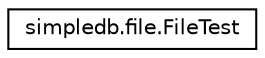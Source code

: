 digraph "Graphical Class Hierarchy"
{
  edge [fontname="Helvetica",fontsize="10",labelfontname="Helvetica",labelfontsize="10"];
  node [fontname="Helvetica",fontsize="10",shape=record];
  rankdir="LR";
  Node0 [label="simpledb.file.FileTest",height=0.2,width=0.4,color="black", fillcolor="white", style="filled",URL="$classsimpledb_1_1file_1_1FileTest.html"];
}
